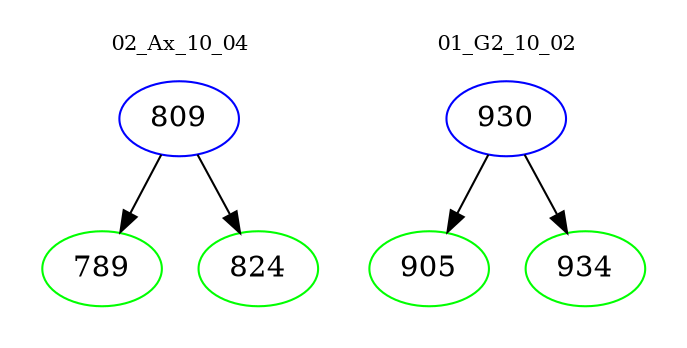 digraph{
subgraph cluster_0 {
color = white
label = "02_Ax_10_04";
fontsize=10;
T0_809 [label="809", color="blue"]
T0_809 -> T0_789 [color="black"]
T0_789 [label="789", color="green"]
T0_809 -> T0_824 [color="black"]
T0_824 [label="824", color="green"]
}
subgraph cluster_1 {
color = white
label = "01_G2_10_02";
fontsize=10;
T1_930 [label="930", color="blue"]
T1_930 -> T1_905 [color="black"]
T1_905 [label="905", color="green"]
T1_930 -> T1_934 [color="black"]
T1_934 [label="934", color="green"]
}
}
